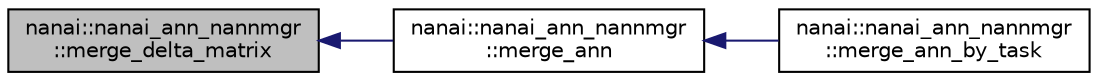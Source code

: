 digraph "nanai::nanai_ann_nannmgr::merge_delta_matrix"
{
  edge [fontname="Helvetica",fontsize="10",labelfontname="Helvetica",labelfontsize="10"];
  node [fontname="Helvetica",fontsize="10",shape=record];
  rankdir="LR";
  Node1 [label="nanai::nanai_ann_nannmgr\l::merge_delta_matrix",height=0.2,width=0.4,color="black", fillcolor="grey75", style="filled", fontcolor="black"];
  Node1 -> Node2 [dir="back",color="midnightblue",fontsize="10",style="solid",fontname="Helvetica"];
  Node2 [label="nanai::nanai_ann_nannmgr\l::merge_ann",height=0.2,width=0.4,color="black", fillcolor="white", style="filled",URL="$classnanai_1_1nanai__ann__nannmgr.html#a569b5527d3efd6615b1ed5fe311d3e55"];
  Node2 -> Node3 [dir="back",color="midnightblue",fontsize="10",style="solid",fontname="Helvetica"];
  Node3 [label="nanai::nanai_ann_nannmgr\l::merge_ann_by_task",height=0.2,width=0.4,color="black", fillcolor="white", style="filled",URL="$classnanai_1_1nanai__ann__nannmgr.html#a892c55b5c4a4b22dfd738c1227476ab0"];
}
